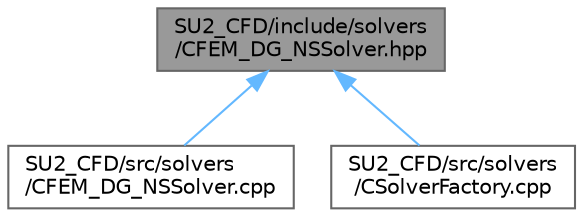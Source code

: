 digraph "SU2_CFD/include/solvers/CFEM_DG_NSSolver.hpp"
{
 // LATEX_PDF_SIZE
  bgcolor="transparent";
  edge [fontname=Helvetica,fontsize=10,labelfontname=Helvetica,labelfontsize=10];
  node [fontname=Helvetica,fontsize=10,shape=box,height=0.2,width=0.4];
  Node1 [id="Node000001",label="SU2_CFD/include/solvers\l/CFEM_DG_NSSolver.hpp",height=0.2,width=0.4,color="gray40", fillcolor="grey60", style="filled", fontcolor="black",tooltip="Headers of the CFEM_DG_NSSolver class."];
  Node1 -> Node2 [id="edge1_Node000001_Node000002",dir="back",color="steelblue1",style="solid",tooltip=" "];
  Node2 [id="Node000002",label="SU2_CFD/src/solvers\l/CFEM_DG_NSSolver.cpp",height=0.2,width=0.4,color="grey40", fillcolor="white", style="filled",URL="$CFEM__DG__NSSolver_8cpp.html",tooltip="Main subroutines for solving finite element Navier-Stokes flow problems."];
  Node1 -> Node3 [id="edge2_Node000001_Node000003",dir="back",color="steelblue1",style="solid",tooltip=" "];
  Node3 [id="Node000003",label="SU2_CFD/src/solvers\l/CSolverFactory.cpp",height=0.2,width=0.4,color="grey40", fillcolor="white", style="filled",URL="$CSolverFactory_8cpp.html",tooltip="Main subroutines for CSolverFactoryclass."];
}
